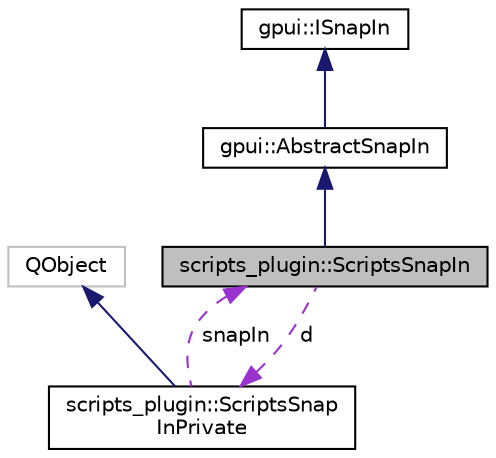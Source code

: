 digraph "scripts_plugin::ScriptsSnapIn"
{
 // LATEX_PDF_SIZE
  edge [fontname="Helvetica",fontsize="10",labelfontname="Helvetica",labelfontsize="10"];
  node [fontname="Helvetica",fontsize="10",shape=record];
  Node1 [label="scripts_plugin::ScriptsSnapIn",height=0.2,width=0.4,color="black", fillcolor="grey75", style="filled", fontcolor="black",tooltip=" "];
  Node2 -> Node1 [dir="back",color="midnightblue",fontsize="10",style="solid",fontname="Helvetica"];
  Node2 [label="gpui::AbstractSnapIn",height=0.2,width=0.4,color="black", fillcolor="white", style="filled",URL="$classgpui_1_1_abstract_snap_in.html",tooltip="Adapts interface of a ISnapIn for a plugin."];
  Node3 -> Node2 [dir="back",color="midnightblue",fontsize="10",style="solid",fontname="Helvetica"];
  Node3 [label="gpui::ISnapIn",height=0.2,width=0.4,color="black", fillcolor="white", style="filled",URL="$classgpui_1_1_i_snap_in.html",tooltip="The ISnapIn interface is a base for all snap-ins in a system."];
  Node4 -> Node1 [dir="back",color="darkorchid3",fontsize="10",style="dashed",label=" d" ,fontname="Helvetica"];
  Node4 [label="scripts_plugin::ScriptsSnap\lInPrivate",height=0.2,width=0.4,color="black", fillcolor="white", style="filled",URL="$classscripts__plugin_1_1_scripts_snap_in_private.html",tooltip=" "];
  Node5 -> Node4 [dir="back",color="midnightblue",fontsize="10",style="solid",fontname="Helvetica"];
  Node5 [label="QObject",height=0.2,width=0.4,color="grey75", fillcolor="white", style="filled",tooltip=" "];
  Node1 -> Node4 [dir="back",color="darkorchid3",fontsize="10",style="dashed",label=" snapIn" ,fontname="Helvetica"];
}

